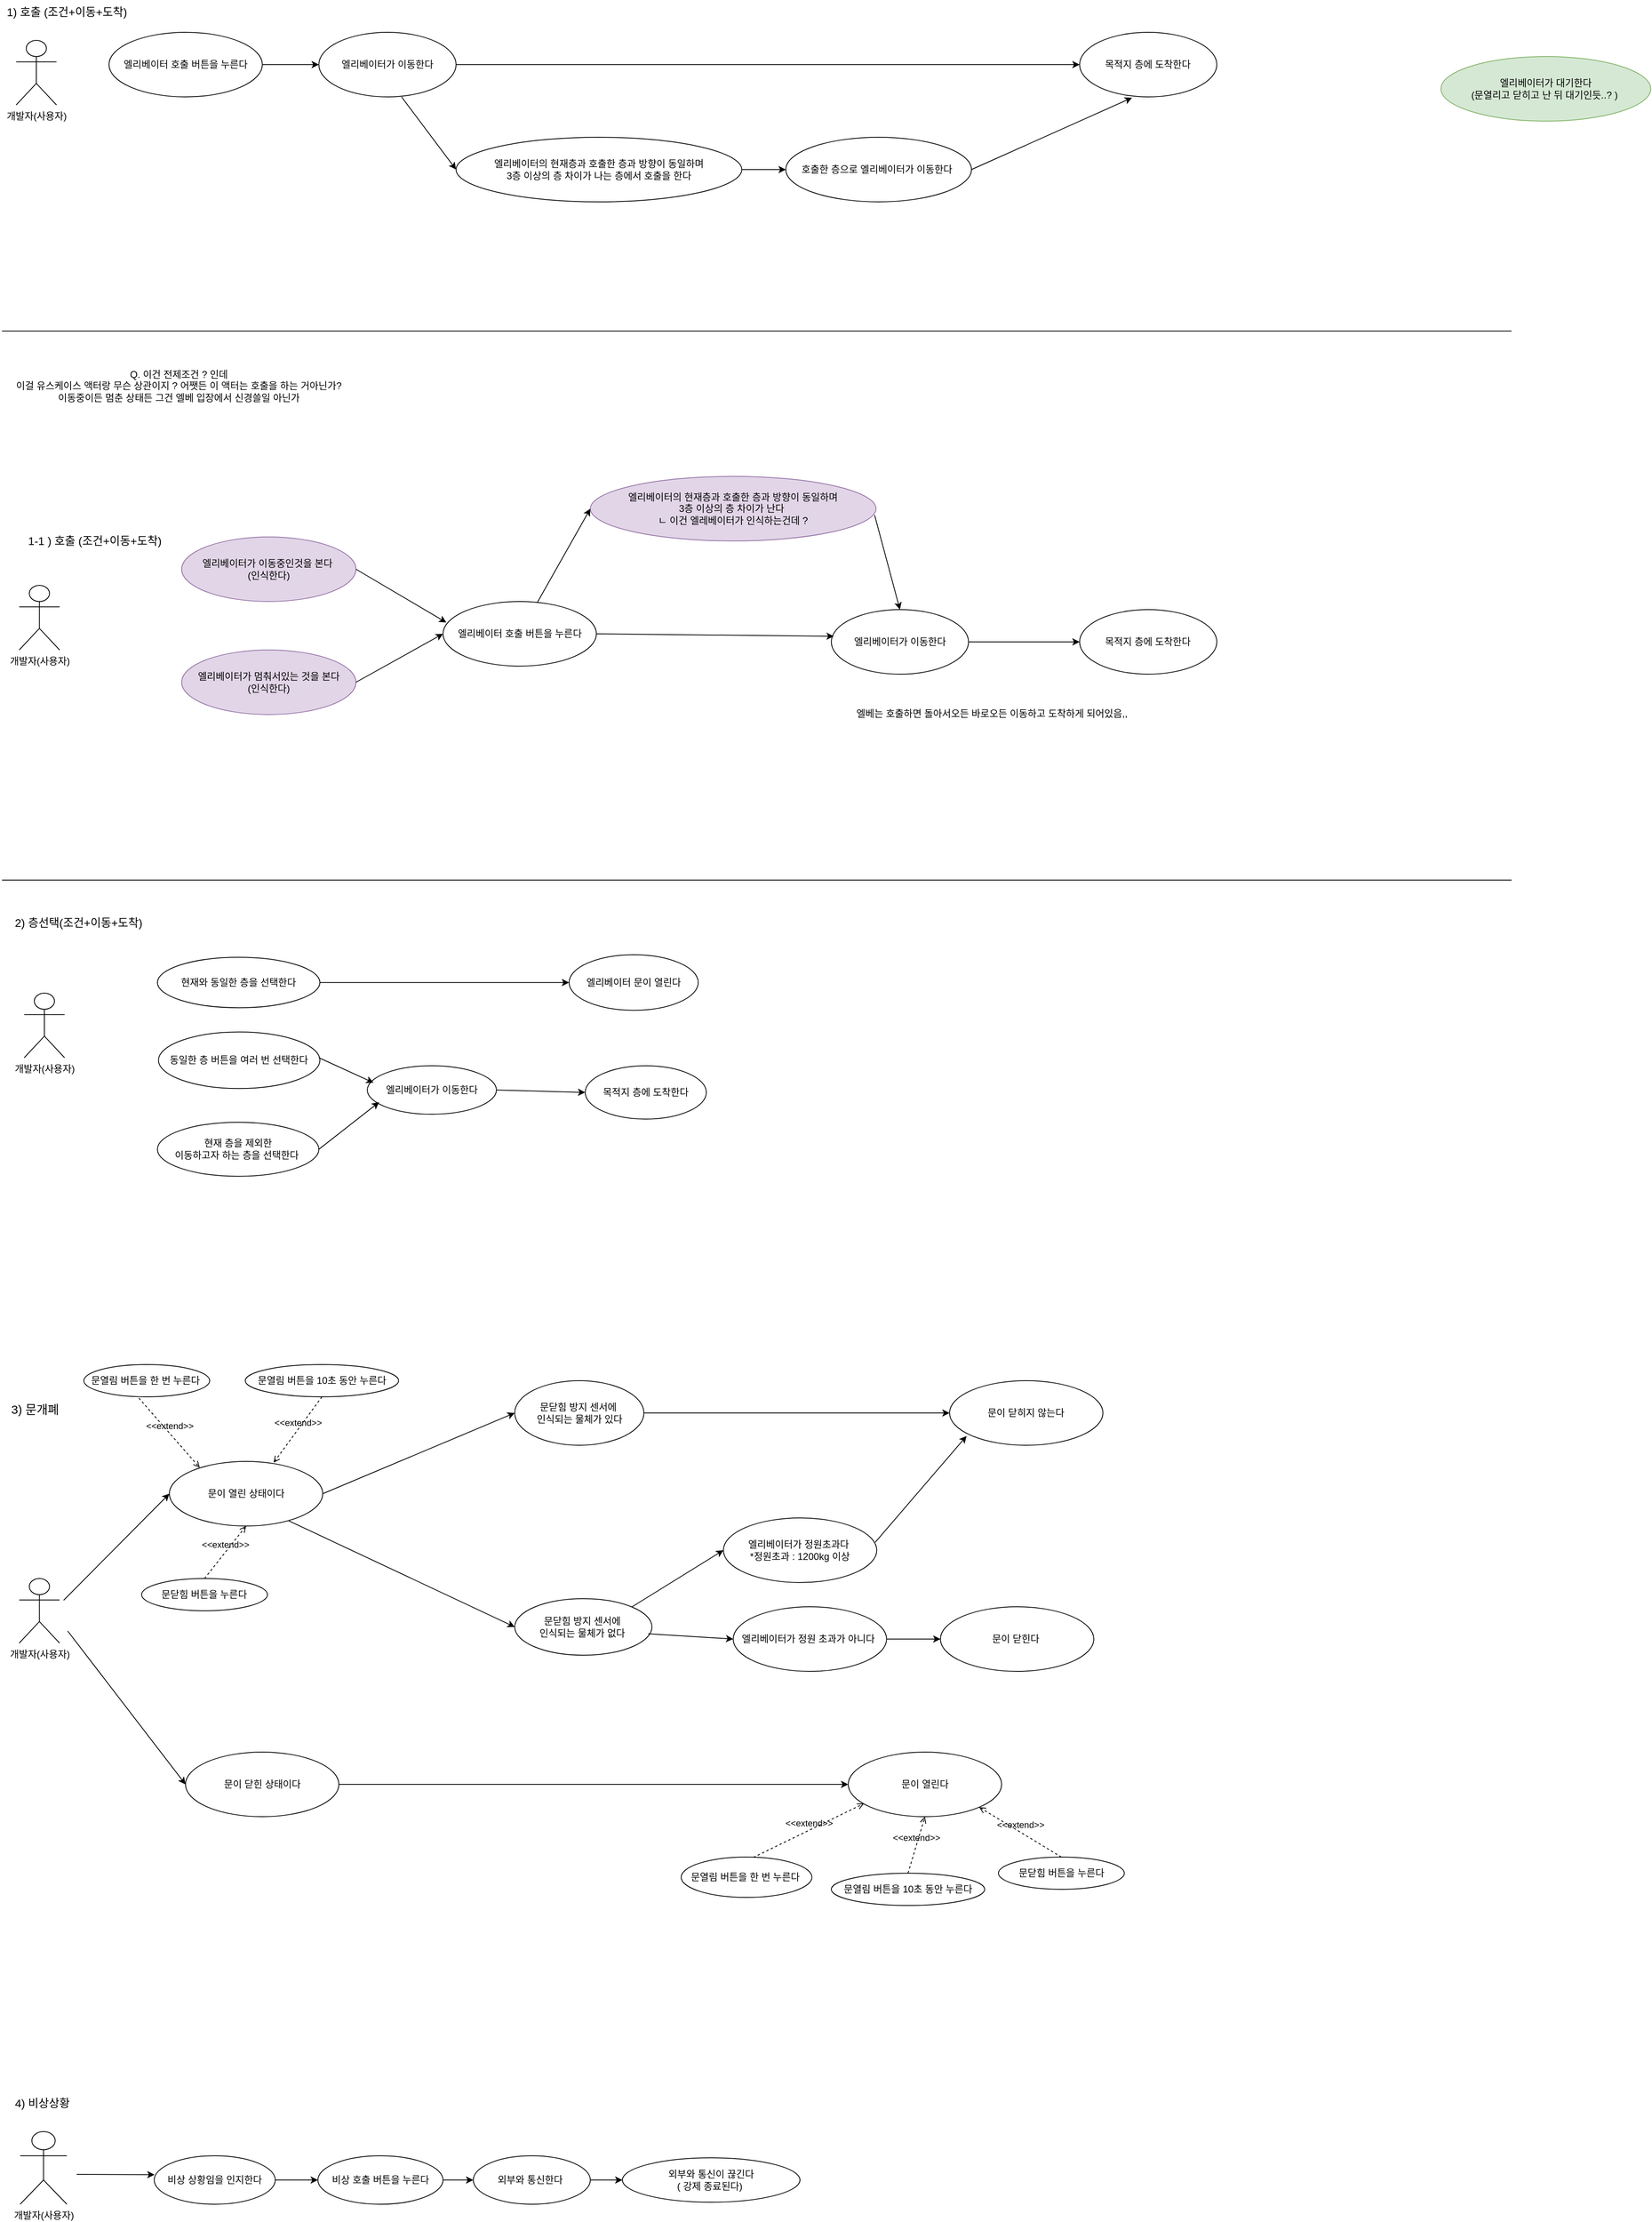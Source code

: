 <mxfile version="22.1.4" type="github" pages="2">
  <diagram name="페이지-1" id="WGsCbrwX18A5P7vnuOGX">
    <mxGraphModel dx="2440" dy="3644" grid="1" gridSize="10" guides="1" tooltips="1" connect="1" arrows="1" fold="1" page="1" pageScale="1" pageWidth="827" pageHeight="1169" math="0" shadow="0">
      <root>
        <mxCell id="0" />
        <mxCell id="1" parent="0" />
        <mxCell id="H05cbDyKLhoiTRfVVWsK-1" value="&lt;font style=&quot;font-size: 14px;&quot;&gt;1) 호출 (조건+이동+도착)&lt;/font&gt;" style="text;html=1;strokeColor=none;fillColor=none;align=center;verticalAlign=middle;whiteSpace=wrap;rounded=0;" parent="1" vertex="1">
          <mxGeometry x="7.5" y="-1810" width="160" height="30" as="geometry" />
        </mxCell>
        <mxCell id="H05cbDyKLhoiTRfVVWsK-2" value="&lt;font style=&quot;font-size: 14px;&quot;&gt;&lt;font style=&quot;&quot;&gt;2) 층선택&lt;/font&gt;(조건+이동&lt;font&gt;+도착&lt;/font&gt;)&lt;/font&gt;" style="text;html=1;strokeColor=none;fillColor=none;align=center;verticalAlign=middle;whiteSpace=wrap;rounded=0;fontColor=#000000;" parent="1" vertex="1">
          <mxGeometry x="5" y="-680" width="195" height="25" as="geometry" />
        </mxCell>
        <mxCell id="H05cbDyKLhoiTRfVVWsK-3" value="&lt;font style=&quot;font-size: 15px;&quot;&gt;3) 문개폐&lt;/font&gt;" style="text;html=1;strokeColor=none;fillColor=none;align=center;verticalAlign=middle;whiteSpace=wrap;rounded=0;" parent="1" vertex="1">
          <mxGeometry x="16.32" y="-90" width="65" height="50" as="geometry" />
        </mxCell>
        <mxCell id="H05cbDyKLhoiTRfVVWsK-4" value="&lt;font style=&quot;font-size: 14px;&quot;&gt;4) 비상상황&lt;/font&gt;" style="text;html=1;strokeColor=none;fillColor=none;align=center;verticalAlign=middle;whiteSpace=wrap;rounded=0;" parent="1" vertex="1">
          <mxGeometry x="16.32" y="780" width="82.5" height="30" as="geometry" />
        </mxCell>
        <mxCell id="H05cbDyKLhoiTRfVVWsK-5" value="개발자(사용자)" style="shape=umlActor;verticalLabelPosition=bottom;verticalAlign=top;html=1;outlineConnect=0;" parent="1" vertex="1">
          <mxGeometry x="25" y="-1760" width="50" height="80" as="geometry" />
        </mxCell>
        <mxCell id="RVkoIpVN_VnyXW2M1HyQ-8" value="" style="edgeStyle=orthogonalEdgeStyle;rounded=0;orthogonalLoop=1;jettySize=auto;html=1;" parent="1" source="H05cbDyKLhoiTRfVVWsK-6" target="H05cbDyKLhoiTRfVVWsK-55" edge="1">
          <mxGeometry relative="1" as="geometry" />
        </mxCell>
        <mxCell id="H05cbDyKLhoiTRfVVWsK-6" value="엘리베이터 호출 버튼을 누른다" style="ellipse;whiteSpace=wrap;html=1;" parent="1" vertex="1">
          <mxGeometry x="140" y="-1770" width="190" height="80" as="geometry" />
        </mxCell>
        <mxCell id="H05cbDyKLhoiTRfVVWsK-7" value="목적지 층에 도착한다" style="ellipse;whiteSpace=wrap;html=1;" parent="1" vertex="1">
          <mxGeometry x="1342.43" y="-1770" width="170" height="80" as="geometry" />
        </mxCell>
        <mxCell id="H05cbDyKLhoiTRfVVWsK-9" value="개발자(사용자)" style="shape=umlActor;verticalLabelPosition=bottom;verticalAlign=top;html=1;outlineConnect=0;" parent="1" vertex="1">
          <mxGeometry x="35" y="-580" width="50" height="80" as="geometry" />
        </mxCell>
        <mxCell id="H05cbDyKLhoiTRfVVWsK-10" value="현재 층을 제외한 &lt;br&gt;이동하고자 하는 층을 선택한다&amp;nbsp;" style="ellipse;whiteSpace=wrap;html=1;" parent="1" vertex="1">
          <mxGeometry x="200" y="-420" width="200" height="66.88" as="geometry" />
        </mxCell>
        <mxCell id="H05cbDyKLhoiTRfVVWsK-11" value="목적지 층에 도착한다" style="ellipse;whiteSpace=wrap;html=1;" parent="1" vertex="1">
          <mxGeometry x="730" y="-490" width="150" height="66" as="geometry" />
        </mxCell>
        <mxCell id="H05cbDyKLhoiTRfVVWsK-13" value="현재와 동일한 층을 선택한다" style="ellipse;whiteSpace=wrap;html=1;" parent="1" vertex="1">
          <mxGeometry x="200" y="-624.37" width="201.32" height="62.5" as="geometry" />
        </mxCell>
        <mxCell id="H05cbDyKLhoiTRfVVWsK-14" value="동일한 층 버튼을 여러 번 선택한다" style="ellipse;whiteSpace=wrap;html=1;" parent="1" vertex="1">
          <mxGeometry x="201.32" y="-531.87" width="200" height="70" as="geometry" />
        </mxCell>
        <mxCell id="H05cbDyKLhoiTRfVVWsK-15" value="개발자(사용자)" style="shape=umlActor;verticalLabelPosition=bottom;verticalAlign=top;html=1;outlineConnect=0;" parent="1" vertex="1">
          <mxGeometry x="28.82" y="145" width="50" height="80" as="geometry" />
        </mxCell>
        <mxCell id="H05cbDyKLhoiTRfVVWsK-16" value="문이 열린 상태이다" style="ellipse;whiteSpace=wrap;html=1;" parent="1" vertex="1">
          <mxGeometry x="214.82" width="190" height="80" as="geometry" />
        </mxCell>
        <mxCell id="H05cbDyKLhoiTRfVVWsK-17" value="문이 닫힌 상태이다" style="ellipse;whiteSpace=wrap;html=1;" parent="1" vertex="1">
          <mxGeometry x="234.82" y="360" width="190" height="80" as="geometry" />
        </mxCell>
        <mxCell id="H05cbDyKLhoiTRfVVWsK-18" value="문열림 버튼을 한 번 누른다&amp;nbsp;" style="ellipse;whiteSpace=wrap;html=1;" parent="1" vertex="1">
          <mxGeometry x="108.82" y="-120" width="156" height="40" as="geometry" />
        </mxCell>
        <mxCell id="H05cbDyKLhoiTRfVVWsK-19" value="문이 열린다" style="ellipse;whiteSpace=wrap;html=1;" parent="1" vertex="1">
          <mxGeometry x="1055.82" y="360" width="190" height="80" as="geometry" />
        </mxCell>
        <mxCell id="H05cbDyKLhoiTRfVVWsK-20" value="문열림 버튼을 10초 동안 누른다" style="ellipse;whiteSpace=wrap;html=1;" parent="1" vertex="1">
          <mxGeometry x="308.82" y="-120" width="190" height="40" as="geometry" />
        </mxCell>
        <mxCell id="H05cbDyKLhoiTRfVVWsK-21" value="문닫힘 버튼을 누른다" style="ellipse;whiteSpace=wrap;html=1;" parent="1" vertex="1">
          <mxGeometry x="180.39" y="145" width="156" height="40" as="geometry" />
        </mxCell>
        <mxCell id="H05cbDyKLhoiTRfVVWsK-22" value="문이 닫힌다&amp;nbsp;" style="ellipse;whiteSpace=wrap;html=1;" parent="1" vertex="1">
          <mxGeometry x="1170.0" y="180" width="190" height="80" as="geometry" />
        </mxCell>
        <mxCell id="H05cbDyKLhoiTRfVVWsK-23" value="개발자(사용자)" style="shape=umlActor;verticalLabelPosition=bottom;verticalAlign=top;html=1;outlineConnect=0;" parent="1" vertex="1">
          <mxGeometry x="30" y="830" width="57.82" height="90" as="geometry" />
        </mxCell>
        <mxCell id="RVkoIpVN_VnyXW2M1HyQ-30" value="" style="edgeStyle=orthogonalEdgeStyle;rounded=0;orthogonalLoop=1;jettySize=auto;html=1;" parent="1" source="H05cbDyKLhoiTRfVVWsK-24" target="H05cbDyKLhoiTRfVVWsK-27" edge="1">
          <mxGeometry relative="1" as="geometry" />
        </mxCell>
        <mxCell id="H05cbDyKLhoiTRfVVWsK-24" value="비상 호출 버튼을 누른다" style="ellipse;whiteSpace=wrap;html=1;" parent="1" vertex="1">
          <mxGeometry x="398.82" y="860" width="155" height="60" as="geometry" />
        </mxCell>
        <mxCell id="RVkoIpVN_VnyXW2M1HyQ-29" value="" style="edgeStyle=orthogonalEdgeStyle;rounded=0;orthogonalLoop=1;jettySize=auto;html=1;" parent="1" source="H05cbDyKLhoiTRfVVWsK-25" target="H05cbDyKLhoiTRfVVWsK-24" edge="1">
          <mxGeometry relative="1" as="geometry" />
        </mxCell>
        <mxCell id="H05cbDyKLhoiTRfVVWsK-25" value="비상 상황임을 인지한다" style="ellipse;whiteSpace=wrap;html=1;" parent="1" vertex="1">
          <mxGeometry x="196" y="860" width="150" height="60" as="geometry" />
        </mxCell>
        <mxCell id="RVkoIpVN_VnyXW2M1HyQ-31" value="" style="edgeStyle=orthogonalEdgeStyle;rounded=0;orthogonalLoop=1;jettySize=auto;html=1;" parent="1" source="H05cbDyKLhoiTRfVVWsK-27" target="H05cbDyKLhoiTRfVVWsK-28" edge="1">
          <mxGeometry relative="1" as="geometry" />
        </mxCell>
        <mxCell id="H05cbDyKLhoiTRfVVWsK-27" value="외부와 통신한다&amp;nbsp;" style="ellipse;whiteSpace=wrap;html=1;" parent="1" vertex="1">
          <mxGeometry x="591.32" y="860" width="145" height="60" as="geometry" />
        </mxCell>
        <mxCell id="H05cbDyKLhoiTRfVVWsK-28" value="외부와 통신이 끊긴다&lt;br&gt;( 강제 종료된다)&amp;nbsp;" style="ellipse;whiteSpace=wrap;html=1;" parent="1" vertex="1">
          <mxGeometry x="776.02" y="862.5" width="220" height="55" as="geometry" />
        </mxCell>
        <mxCell id="H05cbDyKLhoiTRfVVWsK-31" value="엘리베이터가 정원 초과가 아니다&amp;nbsp;" style="ellipse;whiteSpace=wrap;html=1;" parent="1" vertex="1">
          <mxGeometry x="913.32" y="180" width="190" height="80" as="geometry" />
        </mxCell>
        <mxCell id="H05cbDyKLhoiTRfVVWsK-32" value="엘리베이터가 정원초과다&amp;nbsp;&lt;br&gt;*정원초과 : 1200kg 이상" style="ellipse;whiteSpace=wrap;html=1;" parent="1" vertex="1">
          <mxGeometry x="901.14" y="70" width="190" height="80" as="geometry" />
        </mxCell>
        <mxCell id="H05cbDyKLhoiTRfVVWsK-33" value="문닫힘 방지 센서에&amp;nbsp;&lt;br&gt;인식되는 물체가 있다" style="ellipse;whiteSpace=wrap;html=1;" parent="1" vertex="1">
          <mxGeometry x="642.64" y="-100" width="160" height="80" as="geometry" />
        </mxCell>
        <mxCell id="H05cbDyKLhoiTRfVVWsK-34" value="문닫힘 방지 센서에&amp;nbsp;&lt;br&gt;인식되는 물체가 없다&amp;nbsp;" style="ellipse;whiteSpace=wrap;html=1;" parent="1" vertex="1">
          <mxGeometry x="642.64" y="170" width="170" height="70" as="geometry" />
        </mxCell>
        <mxCell id="H05cbDyKLhoiTRfVVWsK-36" value="" style="endArrow=classic;html=1;rounded=0;entryX=0;entryY=0.5;entryDx=0;entryDy=0;exitX=0.778;exitY=0.919;exitDx=0;exitDy=0;exitPerimeter=0;" parent="1" source="H05cbDyKLhoiTRfVVWsK-16" target="H05cbDyKLhoiTRfVVWsK-34" edge="1">
          <mxGeometry width="50" height="50" relative="1" as="geometry">
            <mxPoint x="354.82" y="50" as="sourcePoint" />
            <mxPoint x="508.82" y="130" as="targetPoint" />
          </mxGeometry>
        </mxCell>
        <mxCell id="H05cbDyKLhoiTRfVVWsK-37" value="문이 닫히지 않는다" style="ellipse;whiteSpace=wrap;html=1;" parent="1" vertex="1">
          <mxGeometry x="1181.32" y="-100" width="190" height="80" as="geometry" />
        </mxCell>
        <mxCell id="H05cbDyKLhoiTRfVVWsK-38" value="" style="endArrow=classic;html=1;rounded=0;exitX=1;exitY=0.5;exitDx=0;exitDy=0;" parent="1" source="H05cbDyKLhoiTRfVVWsK-33" target="H05cbDyKLhoiTRfVVWsK-37" edge="1">
          <mxGeometry width="50" height="50" relative="1" as="geometry">
            <mxPoint x="800.14" y="-60" as="sourcePoint" />
            <mxPoint x="1107.14" y="-22" as="targetPoint" />
          </mxGeometry>
        </mxCell>
        <mxCell id="H05cbDyKLhoiTRfVVWsK-39" value="" style="endArrow=classic;html=1;rounded=0;entryX=0;entryY=0.5;entryDx=0;entryDy=0;exitX=0.973;exitY=0.621;exitDx=0;exitDy=0;exitPerimeter=0;" parent="1" source="H05cbDyKLhoiTRfVVWsK-34" target="H05cbDyKLhoiTRfVVWsK-31" edge="1">
          <mxGeometry width="50" height="50" relative="1" as="geometry">
            <mxPoint x="825.14" y="212" as="sourcePoint" />
            <mxPoint x="979.14" y="200" as="targetPoint" />
          </mxGeometry>
        </mxCell>
        <mxCell id="H05cbDyKLhoiTRfVVWsK-40" value="" style="endArrow=classic;html=1;rounded=0;exitX=1;exitY=0.5;exitDx=0;exitDy=0;" parent="1" source="H05cbDyKLhoiTRfVVWsK-31" target="H05cbDyKLhoiTRfVVWsK-22" edge="1">
          <mxGeometry width="50" height="50" relative="1" as="geometry">
            <mxPoint x="953.14" y="90" as="sourcePoint" />
            <mxPoint x="1195.14" y="220" as="targetPoint" />
          </mxGeometry>
        </mxCell>
        <mxCell id="H05cbDyKLhoiTRfVVWsK-41" value="" style="endArrow=classic;html=1;rounded=0;entryX=0;entryY=0.5;entryDx=0;entryDy=0;exitX=1;exitY=0;exitDx=0;exitDy=0;" parent="1" source="H05cbDyKLhoiTRfVVWsK-34" target="H05cbDyKLhoiTRfVVWsK-32" edge="1">
          <mxGeometry width="50" height="50" relative="1" as="geometry">
            <mxPoint x="835.14" y="222" as="sourcePoint" />
            <mxPoint x="935.14" y="220" as="targetPoint" />
          </mxGeometry>
        </mxCell>
        <mxCell id="H05cbDyKLhoiTRfVVWsK-42" value="" style="endArrow=classic;html=1;rounded=0;entryX=0.111;entryY=0.856;entryDx=0;entryDy=0;entryPerimeter=0;exitX=0.99;exitY=0.377;exitDx=0;exitDy=0;exitPerimeter=0;" parent="1" source="H05cbDyKLhoiTRfVVWsK-32" target="H05cbDyKLhoiTRfVVWsK-37" edge="1">
          <mxGeometry width="50" height="50" relative="1" as="geometry">
            <mxPoint x="1085.14" y="110" as="sourcePoint" />
            <mxPoint x="1195.14" y="40" as="targetPoint" />
          </mxGeometry>
        </mxCell>
        <mxCell id="H05cbDyKLhoiTRfVVWsK-44" value="" style="endArrow=classic;html=1;rounded=0;exitX=1;exitY=0.5;exitDx=0;exitDy=0;entryX=0;entryY=0.5;entryDx=0;entryDy=0;" parent="1" source="H05cbDyKLhoiTRfVVWsK-16" target="H05cbDyKLhoiTRfVVWsK-33" edge="1">
          <mxGeometry width="50" height="50" relative="1" as="geometry">
            <mxPoint x="680" y="4.32" as="sourcePoint" />
            <mxPoint x="801.56" y="-50" as="targetPoint" />
          </mxGeometry>
        </mxCell>
        <mxCell id="H05cbDyKLhoiTRfVVWsK-46" value="" style="endArrow=classic;html=1;rounded=0;exitX=1;exitY=0.5;exitDx=0;exitDy=0;entryX=0;entryY=0.5;entryDx=0;entryDy=0;" parent="1" source="H05cbDyKLhoiTRfVVWsK-17" target="H05cbDyKLhoiTRfVVWsK-19" edge="1">
          <mxGeometry width="50" height="50" relative="1" as="geometry">
            <mxPoint x="399.82" y="404" as="sourcePoint" />
            <mxPoint x="796.82" y="436" as="targetPoint" />
          </mxGeometry>
        </mxCell>
        <mxCell id="H05cbDyKLhoiTRfVVWsK-47" value="문열림 버튼을 한 번 누른다&amp;nbsp;" style="ellipse;whiteSpace=wrap;html=1;" parent="1" vertex="1">
          <mxGeometry x="848.82" y="490" width="162" height="50" as="geometry" />
        </mxCell>
        <mxCell id="H05cbDyKLhoiTRfVVWsK-48" value="문열림 버튼을 10초 동안 누른다" style="ellipse;whiteSpace=wrap;html=1;" parent="1" vertex="1">
          <mxGeometry x="1034.84" y="510" width="190" height="40" as="geometry" />
        </mxCell>
        <mxCell id="H05cbDyKLhoiTRfVVWsK-49" value="문닫힘 버튼을 누른다" style="ellipse;whiteSpace=wrap;html=1;" parent="1" vertex="1">
          <mxGeometry x="1241.84" y="490" width="156" height="40" as="geometry" />
        </mxCell>
        <mxCell id="H05cbDyKLhoiTRfVVWsK-50" value="" style="endArrow=classic;html=1;rounded=0;exitX=0.954;exitY=0.304;exitDx=0;exitDy=0;entryX=0;entryY=0.5;entryDx=0;entryDy=0;exitPerimeter=0;" parent="1" target="H05cbDyKLhoiTRfVVWsK-16" edge="1">
          <mxGeometry width="50" height="50" relative="1" as="geometry">
            <mxPoint x="83.82" y="172" as="sourcePoint" />
            <mxPoint x="205.82" y="118" as="targetPoint" />
          </mxGeometry>
        </mxCell>
        <mxCell id="H05cbDyKLhoiTRfVVWsK-51" value="" style="endArrow=classic;html=1;rounded=0;entryX=0;entryY=0.5;entryDx=0;entryDy=0;" parent="1" target="H05cbDyKLhoiTRfVVWsK-17" edge="1">
          <mxGeometry width="50" height="50" relative="1" as="geometry">
            <mxPoint x="88.82" y="210" as="sourcePoint" />
            <mxPoint x="224.82" y="50" as="targetPoint" />
          </mxGeometry>
        </mxCell>
        <mxCell id="H05cbDyKLhoiTRfVVWsK-53" value="엘리베이터가 이동한다" style="ellipse;whiteSpace=wrap;html=1;" parent="1" vertex="1">
          <mxGeometry x="460.0" y="-490" width="160" height="60" as="geometry" />
        </mxCell>
        <mxCell id="H05cbDyKLhoiTRfVVWsK-55" value="엘리베이터가 이동한다" style="ellipse;whiteSpace=wrap;html=1;" parent="1" vertex="1">
          <mxGeometry x="400.0" y="-1770" width="170" height="80" as="geometry" />
        </mxCell>
        <mxCell id="RVkoIpVN_VnyXW2M1HyQ-12" value="" style="edgeStyle=orthogonalEdgeStyle;rounded=0;orthogonalLoop=1;jettySize=auto;html=1;" parent="1" source="RVkoIpVN_VnyXW2M1HyQ-2" target="RVkoIpVN_VnyXW2M1HyQ-3" edge="1">
          <mxGeometry relative="1" as="geometry" />
        </mxCell>
        <mxCell id="RVkoIpVN_VnyXW2M1HyQ-2" value="엘리베이터의 현재층과 호출한 층과 방향이 동일하며 &lt;br&gt;3층 이상의 층 차이가 나는 층에서 호출을 한다" style="ellipse;whiteSpace=wrap;html=1;" parent="1" vertex="1">
          <mxGeometry x="570" y="-1640" width="353.93" height="80" as="geometry" />
        </mxCell>
        <mxCell id="RVkoIpVN_VnyXW2M1HyQ-3" value="호출한 층으로 엘리베이터가 이동한다&amp;nbsp;" style="ellipse;whiteSpace=wrap;html=1;" parent="1" vertex="1">
          <mxGeometry x="978.45" y="-1640" width="230" height="80" as="geometry" />
        </mxCell>
        <mxCell id="RVkoIpVN_VnyXW2M1HyQ-9" value="" style="edgeStyle=orthogonalEdgeStyle;rounded=0;orthogonalLoop=1;jettySize=auto;html=1;entryX=0;entryY=0.5;entryDx=0;entryDy=0;exitX=1;exitY=0.5;exitDx=0;exitDy=0;" parent="1" source="H05cbDyKLhoiTRfVVWsK-55" target="H05cbDyKLhoiTRfVVWsK-7" edge="1">
          <mxGeometry relative="1" as="geometry">
            <mxPoint x="582.43" y="-1730" as="sourcePoint" />
            <mxPoint x="640" y="-1730.5" as="targetPoint" />
          </mxGeometry>
        </mxCell>
        <mxCell id="RVkoIpVN_VnyXW2M1HyQ-11" value="" style="endArrow=classic;html=1;rounded=0;entryX=0;entryY=0.5;entryDx=0;entryDy=0;" parent="1" target="RVkoIpVN_VnyXW2M1HyQ-2" edge="1">
          <mxGeometry width="50" height="50" relative="1" as="geometry">
            <mxPoint x="502.43" y="-1690" as="sourcePoint" />
            <mxPoint x="570" y="-1630" as="targetPoint" />
          </mxGeometry>
        </mxCell>
        <mxCell id="RVkoIpVN_VnyXW2M1HyQ-13" value="" style="endArrow=classic;html=1;rounded=0;entryX=0.382;entryY=1.013;entryDx=0;entryDy=0;entryPerimeter=0;" parent="1" target="H05cbDyKLhoiTRfVVWsK-7" edge="1">
          <mxGeometry width="50" height="50" relative="1" as="geometry">
            <mxPoint x="1208.45" y="-1600" as="sourcePoint" />
            <mxPoint x="1258.45" y="-1650" as="targetPoint" />
          </mxGeometry>
        </mxCell>
        <mxCell id="RVkoIpVN_VnyXW2M1HyQ-14" value="엘리베이터 문이 열린다" style="ellipse;whiteSpace=wrap;html=1;" parent="1" vertex="1">
          <mxGeometry x="710" y="-627.49" width="160" height="68.75" as="geometry" />
        </mxCell>
        <mxCell id="RVkoIpVN_VnyXW2M1HyQ-15" value="" style="endArrow=classic;html=1;rounded=0;entryX=0;entryY=0.5;entryDx=0;entryDy=0;exitX=1;exitY=0.5;exitDx=0;exitDy=0;" parent="1" source="H05cbDyKLhoiTRfVVWsK-13" target="RVkoIpVN_VnyXW2M1HyQ-14" edge="1">
          <mxGeometry width="50" height="50" relative="1" as="geometry">
            <mxPoint x="470" y="-590" as="sourcePoint" />
            <mxPoint x="520" y="-640" as="targetPoint" />
          </mxGeometry>
        </mxCell>
        <mxCell id="RVkoIpVN_VnyXW2M1HyQ-22" value="" style="endArrow=classic;html=1;rounded=0;entryX=0.048;entryY=0.35;entryDx=0;entryDy=0;entryPerimeter=0;" parent="1" target="H05cbDyKLhoiTRfVVWsK-53" edge="1">
          <mxGeometry width="50" height="50" relative="1" as="geometry">
            <mxPoint x="400" y="-500" as="sourcePoint" />
            <mxPoint x="524.32" y="-416" as="targetPoint" />
          </mxGeometry>
        </mxCell>
        <mxCell id="RVkoIpVN_VnyXW2M1HyQ-23" value="" style="endArrow=classic;html=1;rounded=0;entryX=0.092;entryY=0.75;entryDx=0;entryDy=0;exitX=1;exitY=0.5;exitDx=0;exitDy=0;entryPerimeter=0;" parent="1" source="H05cbDyKLhoiTRfVVWsK-10" target="H05cbDyKLhoiTRfVVWsK-53" edge="1">
          <mxGeometry width="50" height="50" relative="1" as="geometry">
            <mxPoint x="491.32" y="-290" as="sourcePoint" />
            <mxPoint x="582.32" y="-250" as="targetPoint" />
          </mxGeometry>
        </mxCell>
        <mxCell id="RVkoIpVN_VnyXW2M1HyQ-24" value="엘리베이터가 대기한다&lt;br&gt;(문열리고 닫히고 난 뒤 대기인듯..? )&amp;nbsp;" style="ellipse;whiteSpace=wrap;html=1;fillColor=#d5e8d4;strokeColor=#82b366;" parent="1" vertex="1">
          <mxGeometry x="1790.0" y="-1740" width="260" height="80" as="geometry" />
        </mxCell>
        <mxCell id="RVkoIpVN_VnyXW2M1HyQ-28" value="" style="endArrow=classic;html=1;rounded=0;exitX=1;exitY=0.5;exitDx=0;exitDy=0;entryX=0;entryY=0.5;entryDx=0;entryDy=0;" parent="1" source="H05cbDyKLhoiTRfVVWsK-53" target="H05cbDyKLhoiTRfVVWsK-11" edge="1">
          <mxGeometry width="50" height="50" relative="1" as="geometry">
            <mxPoint x="980" y="-420" as="sourcePoint" />
            <mxPoint x="1030" y="-470" as="targetPoint" />
          </mxGeometry>
        </mxCell>
        <mxCell id="RVkoIpVN_VnyXW2M1HyQ-32" value="&amp;lt;&amp;lt;extend&amp;gt;&amp;gt;" style="html=1;verticalAlign=bottom;labelBackgroundColor=none;endArrow=open;endFill=0;dashed=1;rounded=0;entryX=0.102;entryY=0.797;entryDx=0;entryDy=0;entryPerimeter=0;exitX=0.552;exitY=0.009;exitDx=0;exitDy=0;exitPerimeter=0;" parent="1" source="H05cbDyKLhoiTRfVVWsK-47" target="H05cbDyKLhoiTRfVVWsK-19" edge="1">
          <mxGeometry width="160" relative="1" as="geometry">
            <mxPoint x="910.14" y="498.89" as="sourcePoint" />
            <mxPoint x="1070.14" y="498.89" as="targetPoint" />
          </mxGeometry>
        </mxCell>
        <mxCell id="RVkoIpVN_VnyXW2M1HyQ-33" value="&amp;lt;&amp;lt;extend&amp;gt;&amp;gt;" style="html=1;verticalAlign=bottom;labelBackgroundColor=none;endArrow=open;endFill=0;dashed=1;rounded=0;entryX=0.5;entryY=1;entryDx=0;entryDy=0;exitX=0.5;exitY=0;exitDx=0;exitDy=0;" parent="1" source="H05cbDyKLhoiTRfVVWsK-48" target="H05cbDyKLhoiTRfVVWsK-19" edge="1">
          <mxGeometry width="160" relative="1" as="geometry">
            <mxPoint x="920.14" y="508.89" as="sourcePoint" />
            <mxPoint x="1084.82" y="434" as="targetPoint" />
          </mxGeometry>
        </mxCell>
        <mxCell id="RVkoIpVN_VnyXW2M1HyQ-34" value="&amp;lt;&amp;lt;extend&amp;gt;&amp;gt;" style="html=1;verticalAlign=bottom;labelBackgroundColor=none;endArrow=open;endFill=0;dashed=1;rounded=0;entryX=1;entryY=1;entryDx=0;entryDy=0;exitX=0.5;exitY=0;exitDx=0;exitDy=0;" parent="1" source="H05cbDyKLhoiTRfVVWsK-49" target="H05cbDyKLhoiTRfVVWsK-19" edge="1">
          <mxGeometry width="160" relative="1" as="geometry">
            <mxPoint x="1139.82" y="520" as="sourcePoint" />
            <mxPoint x="1160.82" y="450" as="targetPoint" />
          </mxGeometry>
        </mxCell>
        <mxCell id="RVkoIpVN_VnyXW2M1HyQ-35" value="&amp;lt;&amp;lt;extend&amp;gt;&amp;gt;" style="html=1;verticalAlign=bottom;labelBackgroundColor=none;endArrow=open;endFill=0;dashed=1;rounded=0;exitX=0.5;exitY=0;exitDx=0;exitDy=0;entryX=0.5;entryY=1;entryDx=0;entryDy=0;" parent="1" source="H05cbDyKLhoiTRfVVWsK-21" target="H05cbDyKLhoiTRfVVWsK-16" edge="1">
          <mxGeometry width="160" relative="1" as="geometry">
            <mxPoint x="278.82" y="145" as="sourcePoint" />
            <mxPoint x="288.82" y="70" as="targetPoint" />
          </mxGeometry>
        </mxCell>
        <mxCell id="RVkoIpVN_VnyXW2M1HyQ-36" value="&amp;lt;&amp;lt;extend&amp;gt;&amp;gt;" style="html=1;verticalAlign=bottom;labelBackgroundColor=none;endArrow=open;endFill=0;dashed=1;rounded=0;exitX=0.437;exitY=1.039;exitDx=0;exitDy=0;entryX=0.198;entryY=0.097;entryDx=0;entryDy=0;entryPerimeter=0;exitPerimeter=0;" parent="1" source="H05cbDyKLhoiTRfVVWsK-18" target="H05cbDyKLhoiTRfVVWsK-16" edge="1">
          <mxGeometry width="160" relative="1" as="geometry">
            <mxPoint x="183.89" y="-70" as="sourcePoint" />
            <mxPoint x="234.89" y="-135" as="targetPoint" />
          </mxGeometry>
        </mxCell>
        <mxCell id="RVkoIpVN_VnyXW2M1HyQ-38" value="&amp;lt;&amp;lt;extend&amp;gt;&amp;gt;" style="html=1;verticalAlign=bottom;labelBackgroundColor=none;endArrow=open;endFill=0;dashed=1;rounded=0;exitX=0.5;exitY=1;exitDx=0;exitDy=0;entryX=0.68;entryY=0.019;entryDx=0;entryDy=0;entryPerimeter=0;" parent="1" source="H05cbDyKLhoiTRfVVWsK-20" target="H05cbDyKLhoiTRfVVWsK-16" edge="1">
          <mxGeometry width="160" relative="1" as="geometry">
            <mxPoint x="186.82" y="-68" as="sourcePoint" />
            <mxPoint x="262.82" y="18" as="targetPoint" />
          </mxGeometry>
        </mxCell>
        <mxCell id="jT8d5296yMgW1fG6DsSp-1" value="" style="endArrow=classic;html=1;rounded=0;entryX=0.003;entryY=0.39;entryDx=0;entryDy=0;entryPerimeter=0;" parent="1" target="H05cbDyKLhoiTRfVVWsK-25" edge="1">
          <mxGeometry width="50" height="50" relative="1" as="geometry">
            <mxPoint x="100" y="883" as="sourcePoint" />
            <mxPoint x="150" y="830" as="targetPoint" />
            <Array as="points" />
          </mxGeometry>
        </mxCell>
        <mxCell id="8AX5l0BeDqEQThqXw-wh-3" value="&lt;div style=&quot;text-align: center;&quot;&gt;Q. 이건 전제조건 ? 인데&amp;nbsp;&lt;/div&gt;&lt;div style=&quot;text-align: center;&quot;&gt;이걸 유스케이스 액터랑 무슨 상관이지 ? 어쨋든 이 액터는 호출을 하는 거아닌가?&amp;nbsp;&lt;/div&gt;&lt;div style=&quot;text-align: center;&quot;&gt;이동중이든 멈춘 상태든 그건 엘베 입장에서 신경쓸일 아닌가&amp;nbsp;&lt;/div&gt;" style="text;whiteSpace=wrap;html=1;" parent="1" vertex="1">
          <mxGeometry x="22.64" y="-1360" width="620" height="40" as="geometry" />
        </mxCell>
        <mxCell id="8AX5l0BeDqEQThqXw-wh-25" value="엘리베이터 호출 버튼을 누른다" style="ellipse;whiteSpace=wrap;html=1;" parent="1" vertex="1">
          <mxGeometry x="553.82" y="-1065" width="190" height="80" as="geometry" />
        </mxCell>
        <mxCell id="8AX5l0BeDqEQThqXw-wh-26" value="목적지 층에 도착한다" style="ellipse;whiteSpace=wrap;html=1;" parent="1" vertex="1">
          <mxGeometry x="1342.43" y="-1055" width="170" height="80" as="geometry" />
        </mxCell>
        <mxCell id="8AX5l0BeDqEQThqXw-wh-27" value="엘리베이터가 이동한다" style="ellipse;whiteSpace=wrap;html=1;" parent="1" vertex="1">
          <mxGeometry x="1034.84" y="-1055" width="170" height="80" as="geometry" />
        </mxCell>
        <mxCell id="8AX5l0BeDqEQThqXw-wh-28" value="" style="edgeStyle=orthogonalEdgeStyle;rounded=0;orthogonalLoop=1;jettySize=auto;html=1;entryX=0;entryY=0.5;entryDx=0;entryDy=0;exitX=1;exitY=0.5;exitDx=0;exitDy=0;" parent="1" source="8AX5l0BeDqEQThqXw-wh-27" target="8AX5l0BeDqEQThqXw-wh-26" edge="1">
          <mxGeometry relative="1" as="geometry">
            <mxPoint x="1261.93" y="-1025" as="sourcePoint" />
            <mxPoint x="1319.5" y="-1025.5" as="targetPoint" />
          </mxGeometry>
        </mxCell>
        <mxCell id="8AX5l0BeDqEQThqXw-wh-29" value="엘리베이터가 이동중인것을 본다&amp;nbsp;&lt;br&gt;(인식한다)" style="ellipse;whiteSpace=wrap;html=1;fillColor=#e1d5e7;strokeColor=#9673a6;" parent="1" vertex="1">
          <mxGeometry x="230" y="-1145" width="216" height="80" as="geometry" />
        </mxCell>
        <mxCell id="8AX5l0BeDqEQThqXw-wh-30" value="엘리베이터가 멈춰서있는 것을 본다&lt;br&gt;(인식한다)" style="ellipse;whiteSpace=wrap;html=1;fillColor=#e1d5e7;strokeColor=#9673a6;" parent="1" vertex="1">
          <mxGeometry x="230" y="-1005" width="216" height="80" as="geometry" />
        </mxCell>
        <mxCell id="8AX5l0BeDqEQThqXw-wh-32" value="엘리베이터의 현재층과 호출한 층과 방향이 동일하며 &lt;br&gt;3층 이상의 층 차이가 난다&amp;nbsp;&lt;br&gt;ㄴ 이건 엘레베이터가 인식하는건데 ?" style="ellipse;whiteSpace=wrap;html=1;fillColor=#e1d5e7;strokeColor=#9673a6;" parent="1" vertex="1">
          <mxGeometry x="736.32" y="-1220" width="353.93" height="80" as="geometry" />
        </mxCell>
        <mxCell id="8AX5l0BeDqEQThqXw-wh-33" value="" style="endArrow=classic;html=1;rounded=0;exitX=1;exitY=0.5;exitDx=0;exitDy=0;entryX=0;entryY=0.5;entryDx=0;entryDy=0;" parent="1" source="8AX5l0BeDqEQThqXw-wh-30" target="8AX5l0BeDqEQThqXw-wh-25" edge="1">
          <mxGeometry width="50" height="50" relative="1" as="geometry">
            <mxPoint x="520" y="-975" as="sourcePoint" />
            <mxPoint x="570" y="-1025" as="targetPoint" />
          </mxGeometry>
        </mxCell>
        <mxCell id="8AX5l0BeDqEQThqXw-wh-34" value="" style="endArrow=classic;html=1;rounded=0;entryX=0.018;entryY=0.413;entryDx=0;entryDy=0;entryPerimeter=0;exitX=1;exitY=0.5;exitDx=0;exitDy=0;" parent="1" source="8AX5l0BeDqEQThqXw-wh-25" target="8AX5l0BeDqEQThqXw-wh-27" edge="1">
          <mxGeometry width="50" height="50" relative="1" as="geometry">
            <mxPoint x="740" y="-1025" as="sourcePoint" />
            <mxPoint x="793.82" y="-1075" as="targetPoint" />
          </mxGeometry>
        </mxCell>
        <mxCell id="8AX5l0BeDqEQThqXw-wh-35" value="" style="endArrow=classic;html=1;rounded=0;entryX=0.022;entryY=0.325;entryDx=0;entryDy=0;exitX=1;exitY=0.5;exitDx=0;exitDy=0;entryPerimeter=0;" parent="1" source="8AX5l0BeDqEQThqXw-wh-29" target="8AX5l0BeDqEQThqXw-wh-25" edge="1">
          <mxGeometry width="50" height="50" relative="1" as="geometry">
            <mxPoint x="1050" y="-1135" as="sourcePoint" />
            <mxPoint x="1100" y="-1185" as="targetPoint" />
          </mxGeometry>
        </mxCell>
        <mxCell id="8AX5l0BeDqEQThqXw-wh-36" value="" style="endArrow=classic;html=1;rounded=0;entryX=0;entryY=0.5;entryDx=0;entryDy=0;" parent="1" source="8AX5l0BeDqEQThqXw-wh-25" target="8AX5l0BeDqEQThqXw-wh-32" edge="1">
          <mxGeometry width="50" height="50" relative="1" as="geometry">
            <mxPoint x="1050" y="-1135" as="sourcePoint" />
            <mxPoint x="1100" y="-1185" as="targetPoint" />
          </mxGeometry>
        </mxCell>
        <mxCell id="8AX5l0BeDqEQThqXw-wh-37" value="" style="endArrow=classic;html=1;rounded=0;entryX=0.5;entryY=0;entryDx=0;entryDy=0;exitX=0.995;exitY=0.6;exitDx=0;exitDy=0;exitPerimeter=0;" parent="1" source="8AX5l0BeDqEQThqXw-wh-32" target="8AX5l0BeDqEQThqXw-wh-27" edge="1">
          <mxGeometry width="50" height="50" relative="1" as="geometry">
            <mxPoint x="690" y="-1053" as="sourcePoint" />
            <mxPoint x="754" y="-1130" as="targetPoint" />
          </mxGeometry>
        </mxCell>
        <mxCell id="8AX5l0BeDqEQThqXw-wh-38" value="" style="endArrow=none;html=1;rounded=0;" parent="1" edge="1">
          <mxGeometry width="50" height="50" relative="1" as="geometry">
            <mxPoint x="7.5" y="-1400" as="sourcePoint" />
            <mxPoint x="1877.5" y="-1400" as="targetPoint" />
          </mxGeometry>
        </mxCell>
        <mxCell id="8AX5l0BeDqEQThqXw-wh-39" value="&lt;font style=&quot;font-size: 14px;&quot;&gt;1-1 ) 호출 (조건+이동+도착)&lt;/font&gt;" style="text;html=1;strokeColor=none;fillColor=none;align=center;verticalAlign=middle;whiteSpace=wrap;rounded=0;" parent="1" vertex="1">
          <mxGeometry x="6.32" y="-1155" width="232.5" height="30" as="geometry" />
        </mxCell>
        <mxCell id="8AX5l0BeDqEQThqXw-wh-40" value="개발자(사용자)" style="shape=umlActor;verticalLabelPosition=bottom;verticalAlign=top;html=1;outlineConnect=0;" parent="1" vertex="1">
          <mxGeometry x="28.82" y="-1085" width="50" height="80" as="geometry" />
        </mxCell>
        <mxCell id="8AX5l0BeDqEQThqXw-wh-42" value="&lt;div style=&quot;text-align: center;&quot;&gt;엘베는 호출하면 돌아서오든 바로오든 이동하고 도착하게 되어있음,,&amp;nbsp;&lt;/div&gt;" style="text;whiteSpace=wrap;html=1;" parent="1" vertex="1">
          <mxGeometry x="1063.68" y="-940" width="384.68" height="40" as="geometry" />
        </mxCell>
        <mxCell id="8AX5l0BeDqEQThqXw-wh-43" value="" style="endArrow=none;html=1;rounded=0;" parent="1" edge="1">
          <mxGeometry width="50" height="50" relative="1" as="geometry">
            <mxPoint x="7.5" y="-720" as="sourcePoint" />
            <mxPoint x="1877.5" y="-720" as="targetPoint" />
          </mxGeometry>
        </mxCell>
      </root>
    </mxGraphModel>
  </diagram>
  <diagram name="페이지-1의 복사본" id="gbF3lVsVB2WwX7C7lLKn">
    <mxGraphModel dx="1803" dy="3303" grid="1" gridSize="10" guides="1" tooltips="1" connect="1" arrows="1" fold="1" page="1" pageScale="1" pageWidth="827" pageHeight="1169" math="0" shadow="0">
      <root>
        <mxCell id="RYGdmeos9iTtaeIJ_49A-0" />
        <mxCell id="RYGdmeos9iTtaeIJ_49A-1" parent="RYGdmeos9iTtaeIJ_49A-0" />
        <mxCell id="RYGdmeos9iTtaeIJ_49A-2" value="&lt;font style=&quot;font-size: 14px;&quot;&gt;1) 호출 (조건+이동+도착)&lt;/font&gt;" style="text;html=1;strokeColor=none;fillColor=none;align=center;verticalAlign=middle;whiteSpace=wrap;rounded=0;" parent="RYGdmeos9iTtaeIJ_49A-1" vertex="1">
          <mxGeometry x="16.32" y="-1810" width="160" height="30" as="geometry" />
        </mxCell>
        <mxCell id="RYGdmeos9iTtaeIJ_49A-3" value="&lt;font style=&quot;font-size: 14px;&quot;&gt;&lt;font style=&quot;&quot;&gt;2) 층선택&lt;/font&gt;(조건+이동&lt;font&gt;+도착&lt;/font&gt;)&lt;/font&gt;" style="text;html=1;strokeColor=none;fillColor=none;align=center;verticalAlign=middle;whiteSpace=wrap;rounded=0;fontColor=#000000;" parent="RYGdmeos9iTtaeIJ_49A-1" vertex="1">
          <mxGeometry x="5" y="-680" width="195" height="25" as="geometry" />
        </mxCell>
        <mxCell id="RYGdmeos9iTtaeIJ_49A-4" value="&lt;font style=&quot;font-size: 15px;&quot;&gt;3) 문개폐 - 엘베는 도구 ,,&lt;/font&gt;" style="text;html=1;strokeColor=none;fillColor=none;align=center;verticalAlign=middle;whiteSpace=wrap;rounded=0;" parent="RYGdmeos9iTtaeIJ_49A-1" vertex="1">
          <mxGeometry x="16.32" y="-90" width="183.68" height="50" as="geometry" />
        </mxCell>
        <mxCell id="RYGdmeos9iTtaeIJ_49A-5" value="&lt;font style=&quot;font-size: 14px;&quot;&gt;4) 비상상황&lt;/font&gt;" style="text;html=1;strokeColor=none;fillColor=none;align=center;verticalAlign=middle;whiteSpace=wrap;rounded=0;" parent="RYGdmeos9iTtaeIJ_49A-1" vertex="1">
          <mxGeometry x="16.32" y="780" width="82.5" height="30" as="geometry" />
        </mxCell>
        <mxCell id="RYGdmeos9iTtaeIJ_49A-6" value="개발자(사용자)" style="shape=umlActor;verticalLabelPosition=bottom;verticalAlign=top;html=1;outlineConnect=0;" parent="RYGdmeos9iTtaeIJ_49A-1" vertex="1">
          <mxGeometry x="33.82" y="-1760" width="50" height="80" as="geometry" />
        </mxCell>
        <mxCell id="RYGdmeos9iTtaeIJ_49A-7" value="" style="edgeStyle=orthogonalEdgeStyle;rounded=0;orthogonalLoop=1;jettySize=auto;html=1;" parent="RYGdmeos9iTtaeIJ_49A-1" source="RYGdmeos9iTtaeIJ_49A-8" target="RYGdmeos9iTtaeIJ_49A-50" edge="1">
          <mxGeometry relative="1" as="geometry" />
        </mxCell>
        <mxCell id="RYGdmeos9iTtaeIJ_49A-8" value="엘리베이터 호출 버튼을 누른다" style="ellipse;whiteSpace=wrap;html=1;" parent="RYGdmeos9iTtaeIJ_49A-1" vertex="1">
          <mxGeometry x="148.82" y="-1770" width="190" height="80" as="geometry" />
        </mxCell>
        <mxCell id="RYGdmeos9iTtaeIJ_49A-9" value="목적지 층에 도착한다&lt;br&gt;내가 호출한 층,," style="ellipse;whiteSpace=wrap;html=1;" parent="RYGdmeos9iTtaeIJ_49A-1" vertex="1">
          <mxGeometry x="680.0" y="-1770" width="170" height="80" as="geometry" />
        </mxCell>
        <mxCell id="RYGdmeos9iTtaeIJ_49A-10" value="개발자(사용자)" style="shape=umlActor;verticalLabelPosition=bottom;verticalAlign=top;html=1;outlineConnect=0;" parent="RYGdmeos9iTtaeIJ_49A-1" vertex="1">
          <mxGeometry x="35" y="-580" width="50" height="80" as="geometry" />
        </mxCell>
        <mxCell id="RYGdmeos9iTtaeIJ_49A-11" value="현재 층을 제외한 &lt;br&gt;이동하고자 하는 층을 선택한다&amp;nbsp;" style="ellipse;whiteSpace=wrap;html=1;" parent="RYGdmeos9iTtaeIJ_49A-1" vertex="1">
          <mxGeometry x="200" y="-420" width="200" height="66.88" as="geometry" />
        </mxCell>
        <mxCell id="RYGdmeos9iTtaeIJ_49A-12" value="목적지 층에 도착한다" style="ellipse;whiteSpace=wrap;html=1;" parent="RYGdmeos9iTtaeIJ_49A-1" vertex="1">
          <mxGeometry x="730" y="-490" width="150" height="66" as="geometry" />
        </mxCell>
        <mxCell id="RYGdmeos9iTtaeIJ_49A-13" value="현재와 동일한 층을 선택한다" style="ellipse;whiteSpace=wrap;html=1;" parent="RYGdmeos9iTtaeIJ_49A-1" vertex="1">
          <mxGeometry x="200" y="-624.37" width="201.32" height="62.5" as="geometry" />
        </mxCell>
        <mxCell id="RYGdmeos9iTtaeIJ_49A-14" value="동일한 층 버튼을 여러 번 선택한다" style="ellipse;whiteSpace=wrap;html=1;" parent="RYGdmeos9iTtaeIJ_49A-1" vertex="1">
          <mxGeometry x="201.32" y="-531.87" width="200" height="70" as="geometry" />
        </mxCell>
        <mxCell id="RYGdmeos9iTtaeIJ_49A-15" value="개발자(사용자)" style="shape=umlActor;verticalLabelPosition=bottom;verticalAlign=top;html=1;outlineConnect=0;" parent="RYGdmeos9iTtaeIJ_49A-1" vertex="1">
          <mxGeometry x="28.82" y="145" width="50" height="80" as="geometry" />
        </mxCell>
        <mxCell id="RYGdmeos9iTtaeIJ_49A-16" value="&lt;font color=&quot;#ff2414&quot;&gt;내가 호출한&lt;/font&gt; 엘리베이터 &lt;br&gt;문이 열린다" style="ellipse;whiteSpace=wrap;html=1;" parent="RYGdmeos9iTtaeIJ_49A-1" vertex="1">
          <mxGeometry x="176" y="135" width="190" height="80" as="geometry" />
        </mxCell>
        <mxCell id="RYGdmeos9iTtaeIJ_49A-18" value="문열림 버튼을 한 번 누른다&amp;nbsp;" style="ellipse;whiteSpace=wrap;html=1;" parent="RYGdmeos9iTtaeIJ_49A-1" vertex="1">
          <mxGeometry x="115.71" y="10" width="156" height="40" as="geometry" />
        </mxCell>
        <mxCell id="RYGdmeos9iTtaeIJ_49A-20" value="문열림 버튼을 10초 동안 누른다" style="ellipse;whiteSpace=wrap;html=1;" parent="RYGdmeos9iTtaeIJ_49A-1" vertex="1">
          <mxGeometry x="315.71" y="10" width="190" height="40" as="geometry" />
        </mxCell>
        <mxCell id="RYGdmeos9iTtaeIJ_49A-21" value="문닫힘 버튼을 누른다" style="ellipse;whiteSpace=wrap;html=1;" parent="RYGdmeos9iTtaeIJ_49A-1" vertex="1">
          <mxGeometry x="187.28" y="275" width="156" height="40" as="geometry" />
        </mxCell>
        <mxCell id="RYGdmeos9iTtaeIJ_49A-22" value="문이 닫힌다&amp;nbsp;" style="ellipse;whiteSpace=wrap;html=1;" parent="RYGdmeos9iTtaeIJ_49A-1" vertex="1">
          <mxGeometry x="1310.47" y="340" width="190" height="80" as="geometry" />
        </mxCell>
        <mxCell id="RYGdmeos9iTtaeIJ_49A-23" value="개발자(사용자)" style="shape=umlActor;verticalLabelPosition=bottom;verticalAlign=top;html=1;outlineConnect=0;" parent="RYGdmeos9iTtaeIJ_49A-1" vertex="1">
          <mxGeometry x="30" y="830" width="57.82" height="90" as="geometry" />
        </mxCell>
        <mxCell id="RYGdmeos9iTtaeIJ_49A-24" value="" style="edgeStyle=orthogonalEdgeStyle;rounded=0;orthogonalLoop=1;jettySize=auto;html=1;" parent="RYGdmeos9iTtaeIJ_49A-1" source="RYGdmeos9iTtaeIJ_49A-25" target="RYGdmeos9iTtaeIJ_49A-29" edge="1">
          <mxGeometry relative="1" as="geometry" />
        </mxCell>
        <mxCell id="RYGdmeos9iTtaeIJ_49A-25" value="비상 호출 버튼을 누른다" style="ellipse;whiteSpace=wrap;html=1;" parent="RYGdmeos9iTtaeIJ_49A-1" vertex="1">
          <mxGeometry x="398.82" y="860" width="155" height="60" as="geometry" />
        </mxCell>
        <mxCell id="RYGdmeos9iTtaeIJ_49A-26" value="" style="edgeStyle=orthogonalEdgeStyle;rounded=0;orthogonalLoop=1;jettySize=auto;html=1;" parent="RYGdmeos9iTtaeIJ_49A-1" source="RYGdmeos9iTtaeIJ_49A-27" target="RYGdmeos9iTtaeIJ_49A-25" edge="1">
          <mxGeometry relative="1" as="geometry" />
        </mxCell>
        <mxCell id="RYGdmeos9iTtaeIJ_49A-27" value="비상 상황임을 인지한다" style="ellipse;whiteSpace=wrap;html=1;" parent="RYGdmeos9iTtaeIJ_49A-1" vertex="1">
          <mxGeometry x="196" y="860" width="150" height="60" as="geometry" />
        </mxCell>
        <mxCell id="RYGdmeos9iTtaeIJ_49A-28" value="" style="edgeStyle=orthogonalEdgeStyle;rounded=0;orthogonalLoop=1;jettySize=auto;html=1;" parent="RYGdmeos9iTtaeIJ_49A-1" source="RYGdmeos9iTtaeIJ_49A-29" target="RYGdmeos9iTtaeIJ_49A-30" edge="1">
          <mxGeometry relative="1" as="geometry" />
        </mxCell>
        <mxCell id="RYGdmeos9iTtaeIJ_49A-29" value="외부와 통신한다&amp;nbsp;" style="ellipse;whiteSpace=wrap;html=1;" parent="RYGdmeos9iTtaeIJ_49A-1" vertex="1">
          <mxGeometry x="591.32" y="860" width="145" height="60" as="geometry" />
        </mxCell>
        <mxCell id="RYGdmeos9iTtaeIJ_49A-30" value="외부와 통신이 끊긴다&lt;br&gt;( 강제 종료된다)&amp;nbsp;" style="ellipse;whiteSpace=wrap;html=1;" parent="RYGdmeos9iTtaeIJ_49A-1" vertex="1">
          <mxGeometry x="776.02" y="862.5" width="220" height="55" as="geometry" />
        </mxCell>
        <mxCell id="RYGdmeos9iTtaeIJ_49A-31" value="엘리베이터가 정원 초과가 아니다&amp;nbsp;" style="ellipse;whiteSpace=wrap;html=1;" parent="RYGdmeos9iTtaeIJ_49A-1" vertex="1">
          <mxGeometry x="840.68" y="340" width="190" height="80" as="geometry" />
        </mxCell>
        <mxCell id="RYGdmeos9iTtaeIJ_49A-32" value="엘리베이터가 정원초과다&amp;nbsp;&lt;br&gt;*정원초과 : 1200kg 이상" style="ellipse;whiteSpace=wrap;html=1;" parent="RYGdmeos9iTtaeIJ_49A-1" vertex="1">
          <mxGeometry x="828.5" y="230" width="190" height="80" as="geometry" />
        </mxCell>
        <mxCell id="RYGdmeos9iTtaeIJ_49A-33" value="문닫힘 방지 센서에&amp;nbsp;&lt;br&gt;인식되는 물체가 있다" style="ellipse;whiteSpace=wrap;html=1;" parent="RYGdmeos9iTtaeIJ_49A-1" vertex="1">
          <mxGeometry x="570" y="60" width="160" height="80" as="geometry" />
        </mxCell>
        <mxCell id="RYGdmeos9iTtaeIJ_49A-34" value="문닫힘 방지 센서에&amp;nbsp;&lt;br&gt;인식되는 물체가 없다&amp;nbsp;" style="ellipse;whiteSpace=wrap;html=1;" parent="RYGdmeos9iTtaeIJ_49A-1" vertex="1">
          <mxGeometry x="570" y="320" width="170" height="70" as="geometry" />
        </mxCell>
        <mxCell id="RYGdmeos9iTtaeIJ_49A-35" value="" style="endArrow=classic;html=1;rounded=0;entryX=0;entryY=0.5;entryDx=0;entryDy=0;exitX=0.955;exitY=0.783;exitDx=0;exitDy=0;exitPerimeter=0;" parent="RYGdmeos9iTtaeIJ_49A-1" source="RYGdmeos9iTtaeIJ_49A-16" target="RYGdmeos9iTtaeIJ_49A-34" edge="1">
          <mxGeometry width="50" height="50" relative="1" as="geometry">
            <mxPoint x="361.71" y="180" as="sourcePoint" />
            <mxPoint x="515.71" y="260" as="targetPoint" />
          </mxGeometry>
        </mxCell>
        <mxCell id="RYGdmeos9iTtaeIJ_49A-36" value="문이 닫히지 않는다" style="ellipse;whiteSpace=wrap;html=1;" parent="RYGdmeos9iTtaeIJ_49A-1" vertex="1">
          <mxGeometry x="1108.68" y="60" width="190" height="80" as="geometry" />
        </mxCell>
        <mxCell id="RYGdmeos9iTtaeIJ_49A-37" value="" style="endArrow=classic;html=1;rounded=0;exitX=1;exitY=0.5;exitDx=0;exitDy=0;" parent="RYGdmeos9iTtaeIJ_49A-1" source="RYGdmeos9iTtaeIJ_49A-33" target="RYGdmeos9iTtaeIJ_49A-36" edge="1">
          <mxGeometry width="50" height="50" relative="1" as="geometry">
            <mxPoint x="727.5" y="100" as="sourcePoint" />
            <mxPoint x="1034.5" y="138" as="targetPoint" />
          </mxGeometry>
        </mxCell>
        <mxCell id="RYGdmeos9iTtaeIJ_49A-38" value="" style="endArrow=classic;html=1;rounded=0;entryX=0;entryY=0.5;entryDx=0;entryDy=0;exitX=0.973;exitY=0.621;exitDx=0;exitDy=0;exitPerimeter=0;" parent="RYGdmeos9iTtaeIJ_49A-1" source="RYGdmeos9iTtaeIJ_49A-34" target="RYGdmeos9iTtaeIJ_49A-31" edge="1">
          <mxGeometry width="50" height="50" relative="1" as="geometry">
            <mxPoint x="752.5" y="372" as="sourcePoint" />
            <mxPoint x="906.5" y="360" as="targetPoint" />
          </mxGeometry>
        </mxCell>
        <mxCell id="RYGdmeos9iTtaeIJ_49A-39" value="" style="endArrow=classic;html=1;rounded=0;exitX=1;exitY=0.5;exitDx=0;exitDy=0;" parent="RYGdmeos9iTtaeIJ_49A-1" source="RYGdmeos9iTtaeIJ_49A-31" target="RYGdmeos9iTtaeIJ_49A-22" edge="1">
          <mxGeometry width="50" height="50" relative="1" as="geometry">
            <mxPoint x="880.5" y="250" as="sourcePoint" />
            <mxPoint x="1122.5" y="380" as="targetPoint" />
          </mxGeometry>
        </mxCell>
        <mxCell id="RYGdmeos9iTtaeIJ_49A-40" value="" style="endArrow=classic;html=1;rounded=0;entryX=0;entryY=0.5;entryDx=0;entryDy=0;exitX=1;exitY=0;exitDx=0;exitDy=0;" parent="RYGdmeos9iTtaeIJ_49A-1" source="RYGdmeos9iTtaeIJ_49A-34" target="RYGdmeos9iTtaeIJ_49A-32" edge="1">
          <mxGeometry width="50" height="50" relative="1" as="geometry">
            <mxPoint x="762.5" y="382" as="sourcePoint" />
            <mxPoint x="862.5" y="380" as="targetPoint" />
          </mxGeometry>
        </mxCell>
        <mxCell id="RYGdmeos9iTtaeIJ_49A-41" value="" style="endArrow=classic;html=1;rounded=0;entryX=0.111;entryY=0.856;entryDx=0;entryDy=0;entryPerimeter=0;exitX=0.99;exitY=0.377;exitDx=0;exitDy=0;exitPerimeter=0;" parent="RYGdmeos9iTtaeIJ_49A-1" source="RYGdmeos9iTtaeIJ_49A-32" target="RYGdmeos9iTtaeIJ_49A-36" edge="1">
          <mxGeometry width="50" height="50" relative="1" as="geometry">
            <mxPoint x="1012.5" y="270" as="sourcePoint" />
            <mxPoint x="1122.5" y="200" as="targetPoint" />
          </mxGeometry>
        </mxCell>
        <mxCell id="RYGdmeos9iTtaeIJ_49A-42" value="" style="endArrow=classic;html=1;rounded=0;exitX=1;exitY=0.5;exitDx=0;exitDy=0;entryX=0;entryY=0.5;entryDx=0;entryDy=0;" parent="RYGdmeos9iTtaeIJ_49A-1" source="RYGdmeos9iTtaeIJ_49A-16" target="RYGdmeos9iTtaeIJ_49A-33" edge="1">
          <mxGeometry width="50" height="50" relative="1" as="geometry">
            <mxPoint x="686.89" y="134.32" as="sourcePoint" />
            <mxPoint x="808.45" y="80" as="targetPoint" />
          </mxGeometry>
        </mxCell>
        <mxCell id="RYGdmeos9iTtaeIJ_49A-47" value="" style="endArrow=classic;html=1;rounded=0;exitX=0.954;exitY=0.304;exitDx=0;exitDy=0;entryX=0;entryY=0.5;entryDx=0;entryDy=0;exitPerimeter=0;" parent="RYGdmeos9iTtaeIJ_49A-1" target="RYGdmeos9iTtaeIJ_49A-16" edge="1">
          <mxGeometry width="50" height="50" relative="1" as="geometry">
            <mxPoint x="83.82" y="172" as="sourcePoint" />
            <mxPoint x="205.82" y="118" as="targetPoint" />
          </mxGeometry>
        </mxCell>
        <mxCell id="RYGdmeos9iTtaeIJ_49A-49" value="엘리베이터가 이동한다" style="ellipse;whiteSpace=wrap;html=1;" parent="RYGdmeos9iTtaeIJ_49A-1" vertex="1">
          <mxGeometry x="460.0" y="-490" width="160" height="60" as="geometry" />
        </mxCell>
        <mxCell id="RYGdmeos9iTtaeIJ_49A-50" value="엘리베이터가 이동한다" style="ellipse;whiteSpace=wrap;html=1;" parent="RYGdmeos9iTtaeIJ_49A-1" vertex="1">
          <mxGeometry x="408.82" y="-1770" width="170" height="80" as="geometry" />
        </mxCell>
        <mxCell id="RYGdmeos9iTtaeIJ_49A-54" value="" style="edgeStyle=orthogonalEdgeStyle;rounded=0;orthogonalLoop=1;jettySize=auto;html=1;entryX=0;entryY=0.5;entryDx=0;entryDy=0;exitX=1;exitY=0.5;exitDx=0;exitDy=0;" parent="RYGdmeos9iTtaeIJ_49A-1" source="RYGdmeos9iTtaeIJ_49A-50" target="RYGdmeos9iTtaeIJ_49A-9" edge="1">
          <mxGeometry relative="1" as="geometry">
            <mxPoint x="591.25" y="-1730" as="sourcePoint" />
            <mxPoint x="648.82" y="-1730.5" as="targetPoint" />
          </mxGeometry>
        </mxCell>
        <mxCell id="RYGdmeos9iTtaeIJ_49A-57" value="엘리베이터 문이 열린다" style="ellipse;whiteSpace=wrap;html=1;" parent="RYGdmeos9iTtaeIJ_49A-1" vertex="1">
          <mxGeometry x="710" y="-627.49" width="160" height="68.75" as="geometry" />
        </mxCell>
        <mxCell id="RYGdmeos9iTtaeIJ_49A-58" value="" style="endArrow=classic;html=1;rounded=0;entryX=0;entryY=0.5;entryDx=0;entryDy=0;exitX=1;exitY=0.5;exitDx=0;exitDy=0;" parent="RYGdmeos9iTtaeIJ_49A-1" source="RYGdmeos9iTtaeIJ_49A-13" target="RYGdmeos9iTtaeIJ_49A-57" edge="1">
          <mxGeometry width="50" height="50" relative="1" as="geometry">
            <mxPoint x="470" y="-590" as="sourcePoint" />
            <mxPoint x="520" y="-640" as="targetPoint" />
          </mxGeometry>
        </mxCell>
        <mxCell id="RYGdmeos9iTtaeIJ_49A-59" value="" style="endArrow=classic;html=1;rounded=0;entryX=0.048;entryY=0.35;entryDx=0;entryDy=0;entryPerimeter=0;" parent="RYGdmeos9iTtaeIJ_49A-1" target="RYGdmeos9iTtaeIJ_49A-49" edge="1">
          <mxGeometry width="50" height="50" relative="1" as="geometry">
            <mxPoint x="400" y="-500" as="sourcePoint" />
            <mxPoint x="524.32" y="-416" as="targetPoint" />
          </mxGeometry>
        </mxCell>
        <mxCell id="RYGdmeos9iTtaeIJ_49A-60" value="" style="endArrow=classic;html=1;rounded=0;entryX=0.092;entryY=0.75;entryDx=0;entryDy=0;exitX=1;exitY=0.5;exitDx=0;exitDy=0;entryPerimeter=0;" parent="RYGdmeos9iTtaeIJ_49A-1" source="RYGdmeos9iTtaeIJ_49A-11" target="RYGdmeos9iTtaeIJ_49A-49" edge="1">
          <mxGeometry width="50" height="50" relative="1" as="geometry">
            <mxPoint x="491.32" y="-290" as="sourcePoint" />
            <mxPoint x="582.32" y="-250" as="targetPoint" />
          </mxGeometry>
        </mxCell>
        <mxCell id="RYGdmeos9iTtaeIJ_49A-62" value="" style="endArrow=classic;html=1;rounded=0;exitX=1;exitY=0.5;exitDx=0;exitDy=0;entryX=0;entryY=0.5;entryDx=0;entryDy=0;" parent="RYGdmeos9iTtaeIJ_49A-1" source="RYGdmeos9iTtaeIJ_49A-49" target="RYGdmeos9iTtaeIJ_49A-12" edge="1">
          <mxGeometry width="50" height="50" relative="1" as="geometry">
            <mxPoint x="980" y="-420" as="sourcePoint" />
            <mxPoint x="1030" y="-470" as="targetPoint" />
          </mxGeometry>
        </mxCell>
        <mxCell id="RYGdmeos9iTtaeIJ_49A-66" value="&amp;lt;&amp;lt;extend&amp;gt;&amp;gt;" style="html=1;verticalAlign=bottom;labelBackgroundColor=none;endArrow=open;endFill=0;dashed=1;rounded=0;exitX=0.5;exitY=0;exitDx=0;exitDy=0;entryX=0.5;entryY=1;entryDx=0;entryDy=0;" parent="RYGdmeos9iTtaeIJ_49A-1" source="RYGdmeos9iTtaeIJ_49A-21" target="RYGdmeos9iTtaeIJ_49A-16" edge="1">
          <mxGeometry width="160" relative="1" as="geometry">
            <mxPoint x="285.71" y="275" as="sourcePoint" />
            <mxPoint x="295.71" y="200" as="targetPoint" />
          </mxGeometry>
        </mxCell>
        <mxCell id="RYGdmeos9iTtaeIJ_49A-67" value="&amp;lt;&amp;lt;extend&amp;gt;&amp;gt;" style="html=1;verticalAlign=bottom;labelBackgroundColor=none;endArrow=open;endFill=0;dashed=1;rounded=0;exitX=0.437;exitY=1.039;exitDx=0;exitDy=0;entryX=0.198;entryY=0.097;entryDx=0;entryDy=0;entryPerimeter=0;exitPerimeter=0;" parent="RYGdmeos9iTtaeIJ_49A-1" source="RYGdmeos9iTtaeIJ_49A-18" target="RYGdmeos9iTtaeIJ_49A-16" edge="1">
          <mxGeometry width="160" relative="1" as="geometry">
            <mxPoint x="190.78" y="60" as="sourcePoint" />
            <mxPoint x="241.78" y="-5" as="targetPoint" />
          </mxGeometry>
        </mxCell>
        <mxCell id="RYGdmeos9iTtaeIJ_49A-68" value="&amp;lt;&amp;lt;extend&amp;gt;&amp;gt;" style="html=1;verticalAlign=bottom;labelBackgroundColor=none;endArrow=open;endFill=0;dashed=1;rounded=0;exitX=0.5;exitY=1;exitDx=0;exitDy=0;entryX=0.68;entryY=0.019;entryDx=0;entryDy=0;entryPerimeter=0;" parent="RYGdmeos9iTtaeIJ_49A-1" source="RYGdmeos9iTtaeIJ_49A-20" target="RYGdmeos9iTtaeIJ_49A-16" edge="1">
          <mxGeometry width="160" relative="1" as="geometry">
            <mxPoint x="193.71" y="62" as="sourcePoint" />
            <mxPoint x="269.71" y="148" as="targetPoint" />
          </mxGeometry>
        </mxCell>
        <mxCell id="RYGdmeos9iTtaeIJ_49A-69" value="" style="endArrow=classic;html=1;rounded=0;entryX=0.003;entryY=0.39;entryDx=0;entryDy=0;entryPerimeter=0;" parent="RYGdmeos9iTtaeIJ_49A-1" target="RYGdmeos9iTtaeIJ_49A-27" edge="1">
          <mxGeometry width="50" height="50" relative="1" as="geometry">
            <mxPoint x="100" y="883" as="sourcePoint" />
            <mxPoint x="150" y="830" as="targetPoint" />
            <Array as="points" />
          </mxGeometry>
        </mxCell>
        <mxCell id="RYGdmeos9iTtaeIJ_49A-70" value="&lt;div style=&quot;text-align: center;&quot;&gt;Q. 보라색 유스케이스는 전제조건 &amp;amp; 엘레베이터가 하는 일 같음&lt;/div&gt;&lt;div style=&quot;text-align: center;&quot;&gt;&lt;span style=&quot;background-color: initial;&quot;&gt;이게 유스케이스 액터랑 무슨 상관이지 ? 어쨋든 이 액터는 호출을 하는 거아닌가?&amp;nbsp;&lt;/span&gt;&lt;/div&gt;&lt;div style=&quot;text-align: center;&quot;&gt;이동중이든 멈춘 상태든 그건 엘베 입장에서 신경쓸일 아닌가&amp;nbsp;&lt;/div&gt;" style="text;whiteSpace=wrap;html=1;" parent="RYGdmeos9iTtaeIJ_49A-1" vertex="1">
          <mxGeometry x="1448" y="-1330" width="620" height="40" as="geometry" />
        </mxCell>
        <mxCell id="RYGdmeos9iTtaeIJ_49A-71" value="엘리베이터 호출 버튼을 누른다" style="ellipse;whiteSpace=wrap;html=1;" parent="RYGdmeos9iTtaeIJ_49A-1" vertex="1">
          <mxGeometry x="553.82" y="-1065" width="190" height="80" as="geometry" />
        </mxCell>
        <mxCell id="RYGdmeos9iTtaeIJ_49A-72" value="목적지 층에 도착한다" style="ellipse;whiteSpace=wrap;html=1;" parent="RYGdmeos9iTtaeIJ_49A-1" vertex="1">
          <mxGeometry x="1237.59" y="-1055" width="170" height="72" as="geometry" />
        </mxCell>
        <mxCell id="RYGdmeos9iTtaeIJ_49A-73" value="엘리베이터가 호출한 층으로 &lt;br&gt;바로 이동한다" style="ellipse;whiteSpace=wrap;html=1;" parent="RYGdmeos9iTtaeIJ_49A-1" vertex="1">
          <mxGeometry x="930.0" y="-1055" width="170" height="72" as="geometry" />
        </mxCell>
        <mxCell id="RYGdmeos9iTtaeIJ_49A-74" value="" style="edgeStyle=orthogonalEdgeStyle;rounded=0;orthogonalLoop=1;jettySize=auto;html=1;entryX=0;entryY=0.5;entryDx=0;entryDy=0;exitX=1;exitY=0.5;exitDx=0;exitDy=0;" parent="RYGdmeos9iTtaeIJ_49A-1" source="RYGdmeos9iTtaeIJ_49A-73" target="RYGdmeos9iTtaeIJ_49A-72" edge="1">
          <mxGeometry relative="1" as="geometry">
            <mxPoint x="1157.09" y="-1025" as="sourcePoint" />
            <mxPoint x="1214.66" y="-1025.5" as="targetPoint" />
          </mxGeometry>
        </mxCell>
        <mxCell id="RYGdmeos9iTtaeIJ_49A-75" value="엘리베이터가 이동중인것을 본다&amp;nbsp;&lt;br&gt;(인식한다)&lt;br&gt;&lt;br&gt;즉, 엘리베이터가 이동중이다&amp;nbsp;" style="ellipse;whiteSpace=wrap;html=1;fillColor=#e1d5e7;strokeColor=#9673a6;" parent="RYGdmeos9iTtaeIJ_49A-1" vertex="1">
          <mxGeometry x="210" y="-1145" width="236" height="80" as="geometry" />
        </mxCell>
        <mxCell id="RYGdmeos9iTtaeIJ_49A-76" value="엘리베이터가 멈춰서있는 것을 본다&lt;br&gt;(인식한다)" style="ellipse;whiteSpace=wrap;html=1;fillColor=#e1d5e7;strokeColor=#9673a6;" parent="RYGdmeos9iTtaeIJ_49A-1" vertex="1">
          <mxGeometry x="200" y="-1005" width="246" height="80" as="geometry" />
        </mxCell>
        <mxCell id="RYGdmeos9iTtaeIJ_49A-78" value="" style="endArrow=classic;html=1;rounded=0;exitX=1;exitY=0.5;exitDx=0;exitDy=0;entryX=0;entryY=0.5;entryDx=0;entryDy=0;" parent="RYGdmeos9iTtaeIJ_49A-1" source="RYGdmeos9iTtaeIJ_49A-76" target="RYGdmeos9iTtaeIJ_49A-71" edge="1">
          <mxGeometry width="50" height="50" relative="1" as="geometry">
            <mxPoint x="520" y="-975" as="sourcePoint" />
            <mxPoint x="570" y="-1025" as="targetPoint" />
          </mxGeometry>
        </mxCell>
        <mxCell id="RYGdmeos9iTtaeIJ_49A-79" value="" style="endArrow=classic;html=1;rounded=0;entryX=0.018;entryY=0.413;entryDx=0;entryDy=0;entryPerimeter=0;exitX=1;exitY=0.5;exitDx=0;exitDy=0;" parent="RYGdmeos9iTtaeIJ_49A-1" source="RYGdmeos9iTtaeIJ_49A-71" target="RYGdmeos9iTtaeIJ_49A-73" edge="1">
          <mxGeometry width="50" height="50" relative="1" as="geometry">
            <mxPoint x="740" y="-1025" as="sourcePoint" />
            <mxPoint x="793.82" y="-1075" as="targetPoint" />
          </mxGeometry>
        </mxCell>
        <mxCell id="RYGdmeos9iTtaeIJ_49A-80" value="" style="endArrow=classic;html=1;rounded=0;entryX=0.022;entryY=0.325;entryDx=0;entryDy=0;exitX=1;exitY=0.5;exitDx=0;exitDy=0;entryPerimeter=0;" parent="RYGdmeos9iTtaeIJ_49A-1" source="RYGdmeos9iTtaeIJ_49A-75" target="RYGdmeos9iTtaeIJ_49A-71" edge="1">
          <mxGeometry width="50" height="50" relative="1" as="geometry">
            <mxPoint x="1050" y="-1135" as="sourcePoint" />
            <mxPoint x="1100" y="-1185" as="targetPoint" />
          </mxGeometry>
        </mxCell>
        <mxCell id="RYGdmeos9iTtaeIJ_49A-83" value="" style="endArrow=none;html=1;rounded=0;" parent="RYGdmeos9iTtaeIJ_49A-1" edge="1">
          <mxGeometry width="50" height="50" relative="1" as="geometry">
            <mxPoint x="7.5" y="-1400" as="sourcePoint" />
            <mxPoint x="1877.5" y="-1400" as="targetPoint" />
          </mxGeometry>
        </mxCell>
        <mxCell id="RYGdmeos9iTtaeIJ_49A-84" value="&lt;font style=&quot;font-size: 14px;&quot;&gt;1-1 ) 호출 (조건+이동+도착)&lt;/font&gt;" style="text;html=1;strokeColor=none;fillColor=none;align=center;verticalAlign=middle;whiteSpace=wrap;rounded=0;" parent="RYGdmeos9iTtaeIJ_49A-1" vertex="1">
          <mxGeometry x="6.32" y="-1155" width="232.5" height="30" as="geometry" />
        </mxCell>
        <mxCell id="RYGdmeos9iTtaeIJ_49A-85" value="개발자(사용자)" style="shape=umlActor;verticalLabelPosition=bottom;verticalAlign=top;html=1;outlineConnect=0;" parent="RYGdmeos9iTtaeIJ_49A-1" vertex="1">
          <mxGeometry x="28.82" y="-1085" width="50" height="80" as="geometry" />
        </mxCell>
        <mxCell id="RYGdmeos9iTtaeIJ_49A-87" value="" style="endArrow=none;html=1;rounded=0;" parent="RYGdmeos9iTtaeIJ_49A-1" edge="1">
          <mxGeometry width="50" height="50" relative="1" as="geometry">
            <mxPoint x="7.5" y="-720" as="sourcePoint" />
            <mxPoint x="1877.5" y="-720" as="targetPoint" />
          </mxGeometry>
        </mxCell>
        <mxCell id="U4jyfTZHBy5N19JYDOV1-1" value="" style="endArrow=classic;html=1;rounded=0;entryX=0;entryY=0.5;entryDx=0;entryDy=0;" parent="RYGdmeos9iTtaeIJ_49A-1" target="RYGdmeos9iTtaeIJ_49A-13" edge="1">
          <mxGeometry width="50" height="50" relative="1" as="geometry">
            <mxPoint x="90" y="-520" as="sourcePoint" />
            <mxPoint x="890" y="-480" as="targetPoint" />
          </mxGeometry>
        </mxCell>
        <mxCell id="U4jyfTZHBy5N19JYDOV1-2" value="" style="endArrow=classic;html=1;rounded=0;entryX=0;entryY=0.5;entryDx=0;entryDy=0;" parent="RYGdmeos9iTtaeIJ_49A-1" target="RYGdmeos9iTtaeIJ_49A-14" edge="1">
          <mxGeometry width="50" height="50" relative="1" as="geometry">
            <mxPoint x="90" y="-510" as="sourcePoint" />
            <mxPoint x="890" y="-480" as="targetPoint" />
          </mxGeometry>
        </mxCell>
        <mxCell id="U4jyfTZHBy5N19JYDOV1-3" value="" style="endArrow=classic;html=1;rounded=0;entryX=0;entryY=0.299;entryDx=0;entryDy=0;entryPerimeter=0;" parent="RYGdmeos9iTtaeIJ_49A-1" target="RYGdmeos9iTtaeIJ_49A-11" edge="1">
          <mxGeometry width="50" height="50" relative="1" as="geometry">
            <mxPoint x="100" y="-500" as="sourcePoint" />
            <mxPoint x="211" y="-487" as="targetPoint" />
          </mxGeometry>
        </mxCell>
        <mxCell id="NmF3FRbz-UbH8y4A7EWB-1" value="&amp;nbsp; &amp;nbsp;또다른 호출 층으로 엘리베이터가 이동한다&amp;nbsp;" style="ellipse;whiteSpace=wrap;html=1;" vertex="1" parent="RYGdmeos9iTtaeIJ_49A-1">
          <mxGeometry x="690" y="-870" width="253.93" height="80" as="geometry" />
        </mxCell>
        <mxCell id="NmF3FRbz-UbH8y4A7EWB-2" value="엘리베이터의 현재층과 호출한 층과 방향이 동일하며 &lt;br&gt;3층 이상의 층 차이가 난다&amp;nbsp;" style="ellipse;whiteSpace=wrap;html=1;fillColor=#e1d5e7;strokeColor=#9673a6;" vertex="1" parent="RYGdmeos9iTtaeIJ_49A-1">
          <mxGeometry x="1490" y="-1249" width="353.93" height="80" as="geometry" />
        </mxCell>
        <mxCell id="NmF3FRbz-UbH8y4A7EWB-3" value="" style="endArrow=classic;html=1;rounded=0;exitX=1;exitY=0.5;exitDx=0;exitDy=0;entryX=0.5;entryY=1;entryDx=0;entryDy=0;" edge="1" parent="RYGdmeos9iTtaeIJ_49A-1" source="NmF3FRbz-UbH8y4A7EWB-1" target="RYGdmeos9iTtaeIJ_49A-73">
          <mxGeometry width="50" height="50" relative="1" as="geometry">
            <mxPoint x="1020" y="-1150" as="sourcePoint" />
            <mxPoint x="1070" y="-1200" as="targetPoint" />
          </mxGeometry>
        </mxCell>
        <mxCell id="NmF3FRbz-UbH8y4A7EWB-4" value="" style="endArrow=classic;html=1;rounded=0;entryX=0.074;entryY=0.175;entryDx=0;entryDy=0;entryPerimeter=0;exitX=0.5;exitY=1;exitDx=0;exitDy=0;" edge="1" parent="RYGdmeos9iTtaeIJ_49A-1" source="RYGdmeos9iTtaeIJ_49A-71" target="NmF3FRbz-UbH8y4A7EWB-1">
          <mxGeometry width="50" height="50" relative="1" as="geometry">
            <mxPoint x="677" y="-1054" as="sourcePoint" />
            <mxPoint x="732" y="-1171" as="targetPoint" />
          </mxGeometry>
        </mxCell>
        <mxCell id="NmF3FRbz-UbH8y4A7EWB-5" value="&lt;span style=&quot;color: rgb(0, 0, 0); font-family: Helvetica; font-size: 12px; font-style: normal; font-variant-ligatures: normal; font-variant-caps: normal; font-weight: 400; letter-spacing: normal; orphans: 2; text-indent: 0px; text-transform: none; widows: 2; word-spacing: 0px; -webkit-text-stroke-width: 0px; background-color: rgb(251, 251, 251); text-decoration-thickness: initial; text-decoration-style: initial; text-decoration-color: initial; float: none; display: inline !important;&quot;&gt;(조건)엘리베이터의 현재층과 호출한 층과 방향이 동일하며&lt;/span&gt;&lt;br style=&quot;border-color: var(--border-color); color: rgb(0, 0, 0); font-family: Helvetica; font-size: 12px; font-style: normal; font-variant-ligatures: normal; font-variant-caps: normal; font-weight: 400; letter-spacing: normal; orphans: 2; text-indent: 0px; text-transform: none; widows: 2; word-spacing: 0px; -webkit-text-stroke-width: 0px; background-color: rgb(251, 251, 251); text-decoration-thickness: initial; text-decoration-style: initial; text-decoration-color: initial;&quot;&gt;&lt;span style=&quot;color: rgb(0, 0, 0); font-family: Helvetica; font-size: 12px; font-style: normal; font-variant-ligatures: normal; font-variant-caps: normal; font-weight: 400; letter-spacing: normal; orphans: 2; text-indent: 0px; text-transform: none; widows: 2; word-spacing: 0px; -webkit-text-stroke-width: 0px; background-color: rgb(251, 251, 251); text-decoration-thickness: initial; text-decoration-style: initial; text-decoration-color: initial; float: none; display: inline !important;&quot;&gt;3층 이상의 층 차이가 난다&amp;nbsp;&lt;/span&gt;" style="text;whiteSpace=wrap;html=1;align=center;" vertex="1" parent="RYGdmeos9iTtaeIJ_49A-1">
          <mxGeometry x="828.5" y="-1125" width="430" height="50" as="geometry" />
        </mxCell>
      </root>
    </mxGraphModel>
  </diagram>
</mxfile>
